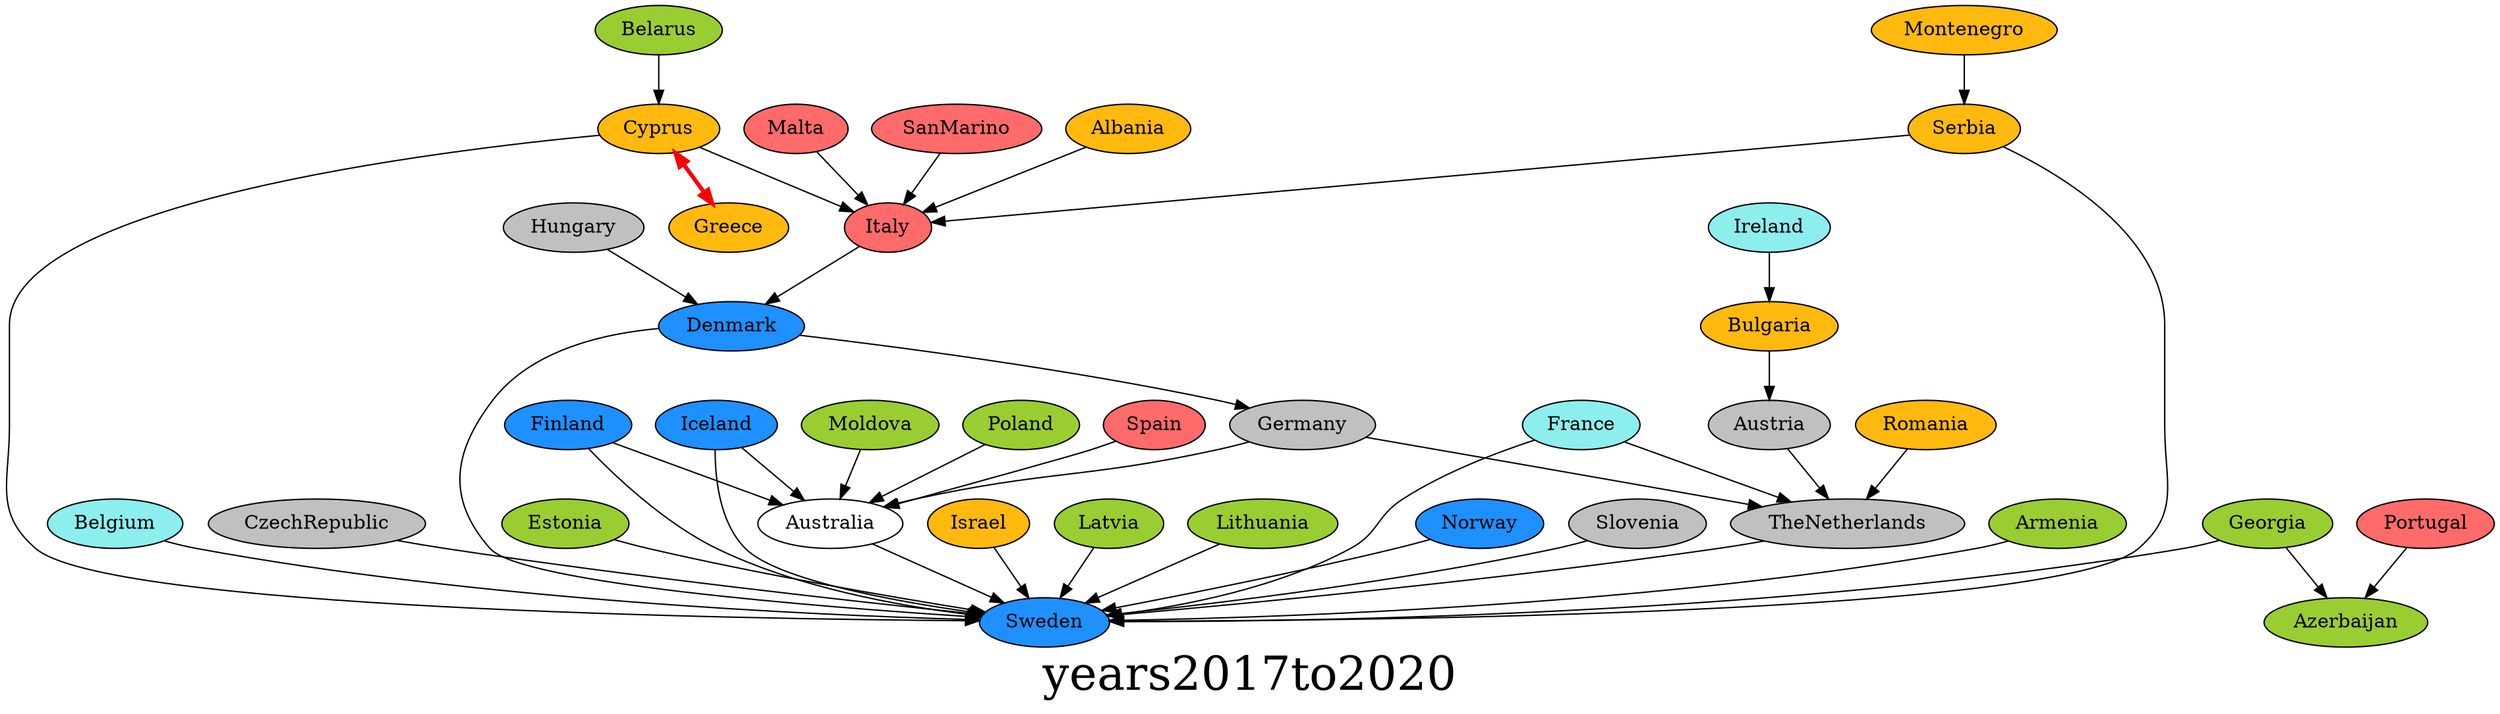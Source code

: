 digraph{ graph [label=years2017to2020, fontsize=34]; Albania [style=filled,fillcolor=darkgoldenrod1]; Italy [style=filled,fillcolor=indianred1]; Armenia [style=filled,fillcolor=olivedrab3]; Sweden [style=filled,fillcolor=dodgerblue]; Sweden [style=filled,fillcolor=dodgerblue]; Austria [style=filled,fillcolor=gray]; TheNetherlands [style=filled,fillcolor=gray]; Belarus [style=filled,fillcolor=olivedrab3]; Cyprus [style=filled,fillcolor=darkgoldenrod1]; Belgium [style=filled,fillcolor=darkslategray2]; Sweden [style=filled,fillcolor=dodgerblue]; Bulgaria [style=filled,fillcolor=darkgoldenrod1]; Austria [style=filled,fillcolor=gray]; Cyprus [style=filled,fillcolor=darkgoldenrod1]; Greece [style=filled,fillcolor=darkgoldenrod1]; Cyprus [style=filled,fillcolor=darkgoldenrod1]; Italy [style=filled,fillcolor=indianred1]; Cyprus [style=filled,fillcolor=darkgoldenrod1]; Sweden [style=filled,fillcolor=dodgerblue]; CzechRepublic [style=filled,fillcolor=gray]; Sweden [style=filled,fillcolor=dodgerblue]; Denmark [style=filled,fillcolor=dodgerblue]; Germany [style=filled,fillcolor=gray]; Denmark [style=filled,fillcolor=dodgerblue]; Sweden [style=filled,fillcolor=dodgerblue]; Estonia [style=filled,fillcolor=olivedrab3]; Sweden [style=filled,fillcolor=dodgerblue]; Finland [style=filled,fillcolor=dodgerblue]; Finland [style=filled,fillcolor=dodgerblue]; Sweden [style=filled,fillcolor=dodgerblue]; France [style=filled,fillcolor=darkslategray2]; Sweden [style=filled,fillcolor=dodgerblue]; France [style=filled,fillcolor=darkslategray2]; TheNetherlands [style=filled,fillcolor=gray]; Georgia [style=filled,fillcolor=olivedrab3]; Azerbaijan [style=filled,fillcolor=olivedrab3]; Georgia [style=filled,fillcolor=olivedrab3]; Sweden [style=filled,fillcolor=dodgerblue]; Germany [style=filled,fillcolor=gray]; Germany [style=filled,fillcolor=gray]; TheNetherlands [style=filled,fillcolor=gray]; Greece [style=filled,fillcolor=darkgoldenrod1]; Cyprus [style=filled,fillcolor=darkgoldenrod1]; Hungary [style=filled,fillcolor=gray]; Denmark [style=filled,fillcolor=dodgerblue]; Iceland [style=filled,fillcolor=dodgerblue]; Iceland [style=filled,fillcolor=dodgerblue]; Sweden [style=filled,fillcolor=dodgerblue]; Ireland [style=filled,fillcolor=darkslategray2]; Bulgaria [style=filled,fillcolor=darkgoldenrod1]; Israel [style=filled,fillcolor=darkgoldenrod1]; Sweden [style=filled,fillcolor=dodgerblue]; Italy [style=filled,fillcolor=indianred1]; Denmark [style=filled,fillcolor=dodgerblue]; Latvia [style=filled,fillcolor=olivedrab3]; Sweden [style=filled,fillcolor=dodgerblue]; Lithuania [style=filled,fillcolor=olivedrab3]; Sweden [style=filled,fillcolor=dodgerblue]; Malta [style=filled,fillcolor=indianred1]; Italy [style=filled,fillcolor=indianred1]; Moldova [style=filled,fillcolor=olivedrab3]; Montenegro [style=filled,fillcolor=darkgoldenrod1]; Serbia [style=filled,fillcolor=darkgoldenrod1]; Norway [style=filled,fillcolor=dodgerblue]; Sweden [style=filled,fillcolor=dodgerblue]; Poland [style=filled,fillcolor=olivedrab3]; Portugal [style=filled,fillcolor=indianred1]; Azerbaijan [style=filled,fillcolor=olivedrab3]; Romania [style=filled,fillcolor=darkgoldenrod1]; TheNetherlands [style=filled,fillcolor=gray]; SanMarino [style=filled,fillcolor=indianred1]; Italy [style=filled,fillcolor=indianred1]; Serbia [style=filled,fillcolor=darkgoldenrod1]; Italy [style=filled,fillcolor=indianred1]; Serbia [style=filled,fillcolor=darkgoldenrod1]; Sweden [style=filled,fillcolor=dodgerblue]; Slovenia [style=filled,fillcolor=gray]; Sweden [style=filled,fillcolor=dodgerblue]; Spain [style=filled,fillcolor=indianred1]; TheNetherlands [style=filled,fillcolor=gray]; Sweden [style=filled,fillcolor=dodgerblue]; Cyprus->Greece [dir=both color=red penwidth=3];Albania->Italy;Armenia->Sweden;Australia->Sweden;Austria->TheNetherlands;Belarus->Cyprus;Belgium->Sweden;Bulgaria->Austria;Cyprus->Italy;Cyprus->Sweden;CzechRepublic->Sweden;Denmark->Germany;Denmark->Sweden;Estonia->Sweden;Finland->Australia;Finland->Sweden;France->Sweden;France->TheNetherlands;Georgia->Azerbaijan;Georgia->Sweden;Germany->Australia;Germany->TheNetherlands;Hungary->Denmark;Iceland->Australia;Iceland->Sweden;Ireland->Bulgaria;Israel->Sweden;Italy->Denmark;Latvia->Sweden;Lithuania->Sweden;Malta->Italy;Moldova->Australia;Montenegro->Serbia;Norway->Sweden;Poland->Australia;Portugal->Azerbaijan;Romania->TheNetherlands;SanMarino->Italy;Serbia->Italy;Serbia->Sweden;Slovenia->Sweden;Spain->Australia;TheNetherlands->Sweden;}
